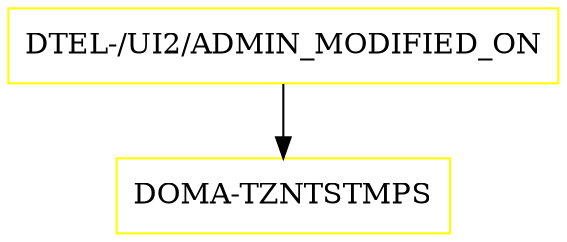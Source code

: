 digraph G {
  "DTEL-/UI2/ADMIN_MODIFIED_ON" [shape=box,color=yellow];
  "DOMA-TZNTSTMPS" [shape=box,color=yellow,URL="./DOMA_TZNTSTMPS.html"];
  "DTEL-/UI2/ADMIN_MODIFIED_ON" -> "DOMA-TZNTSTMPS";
}
